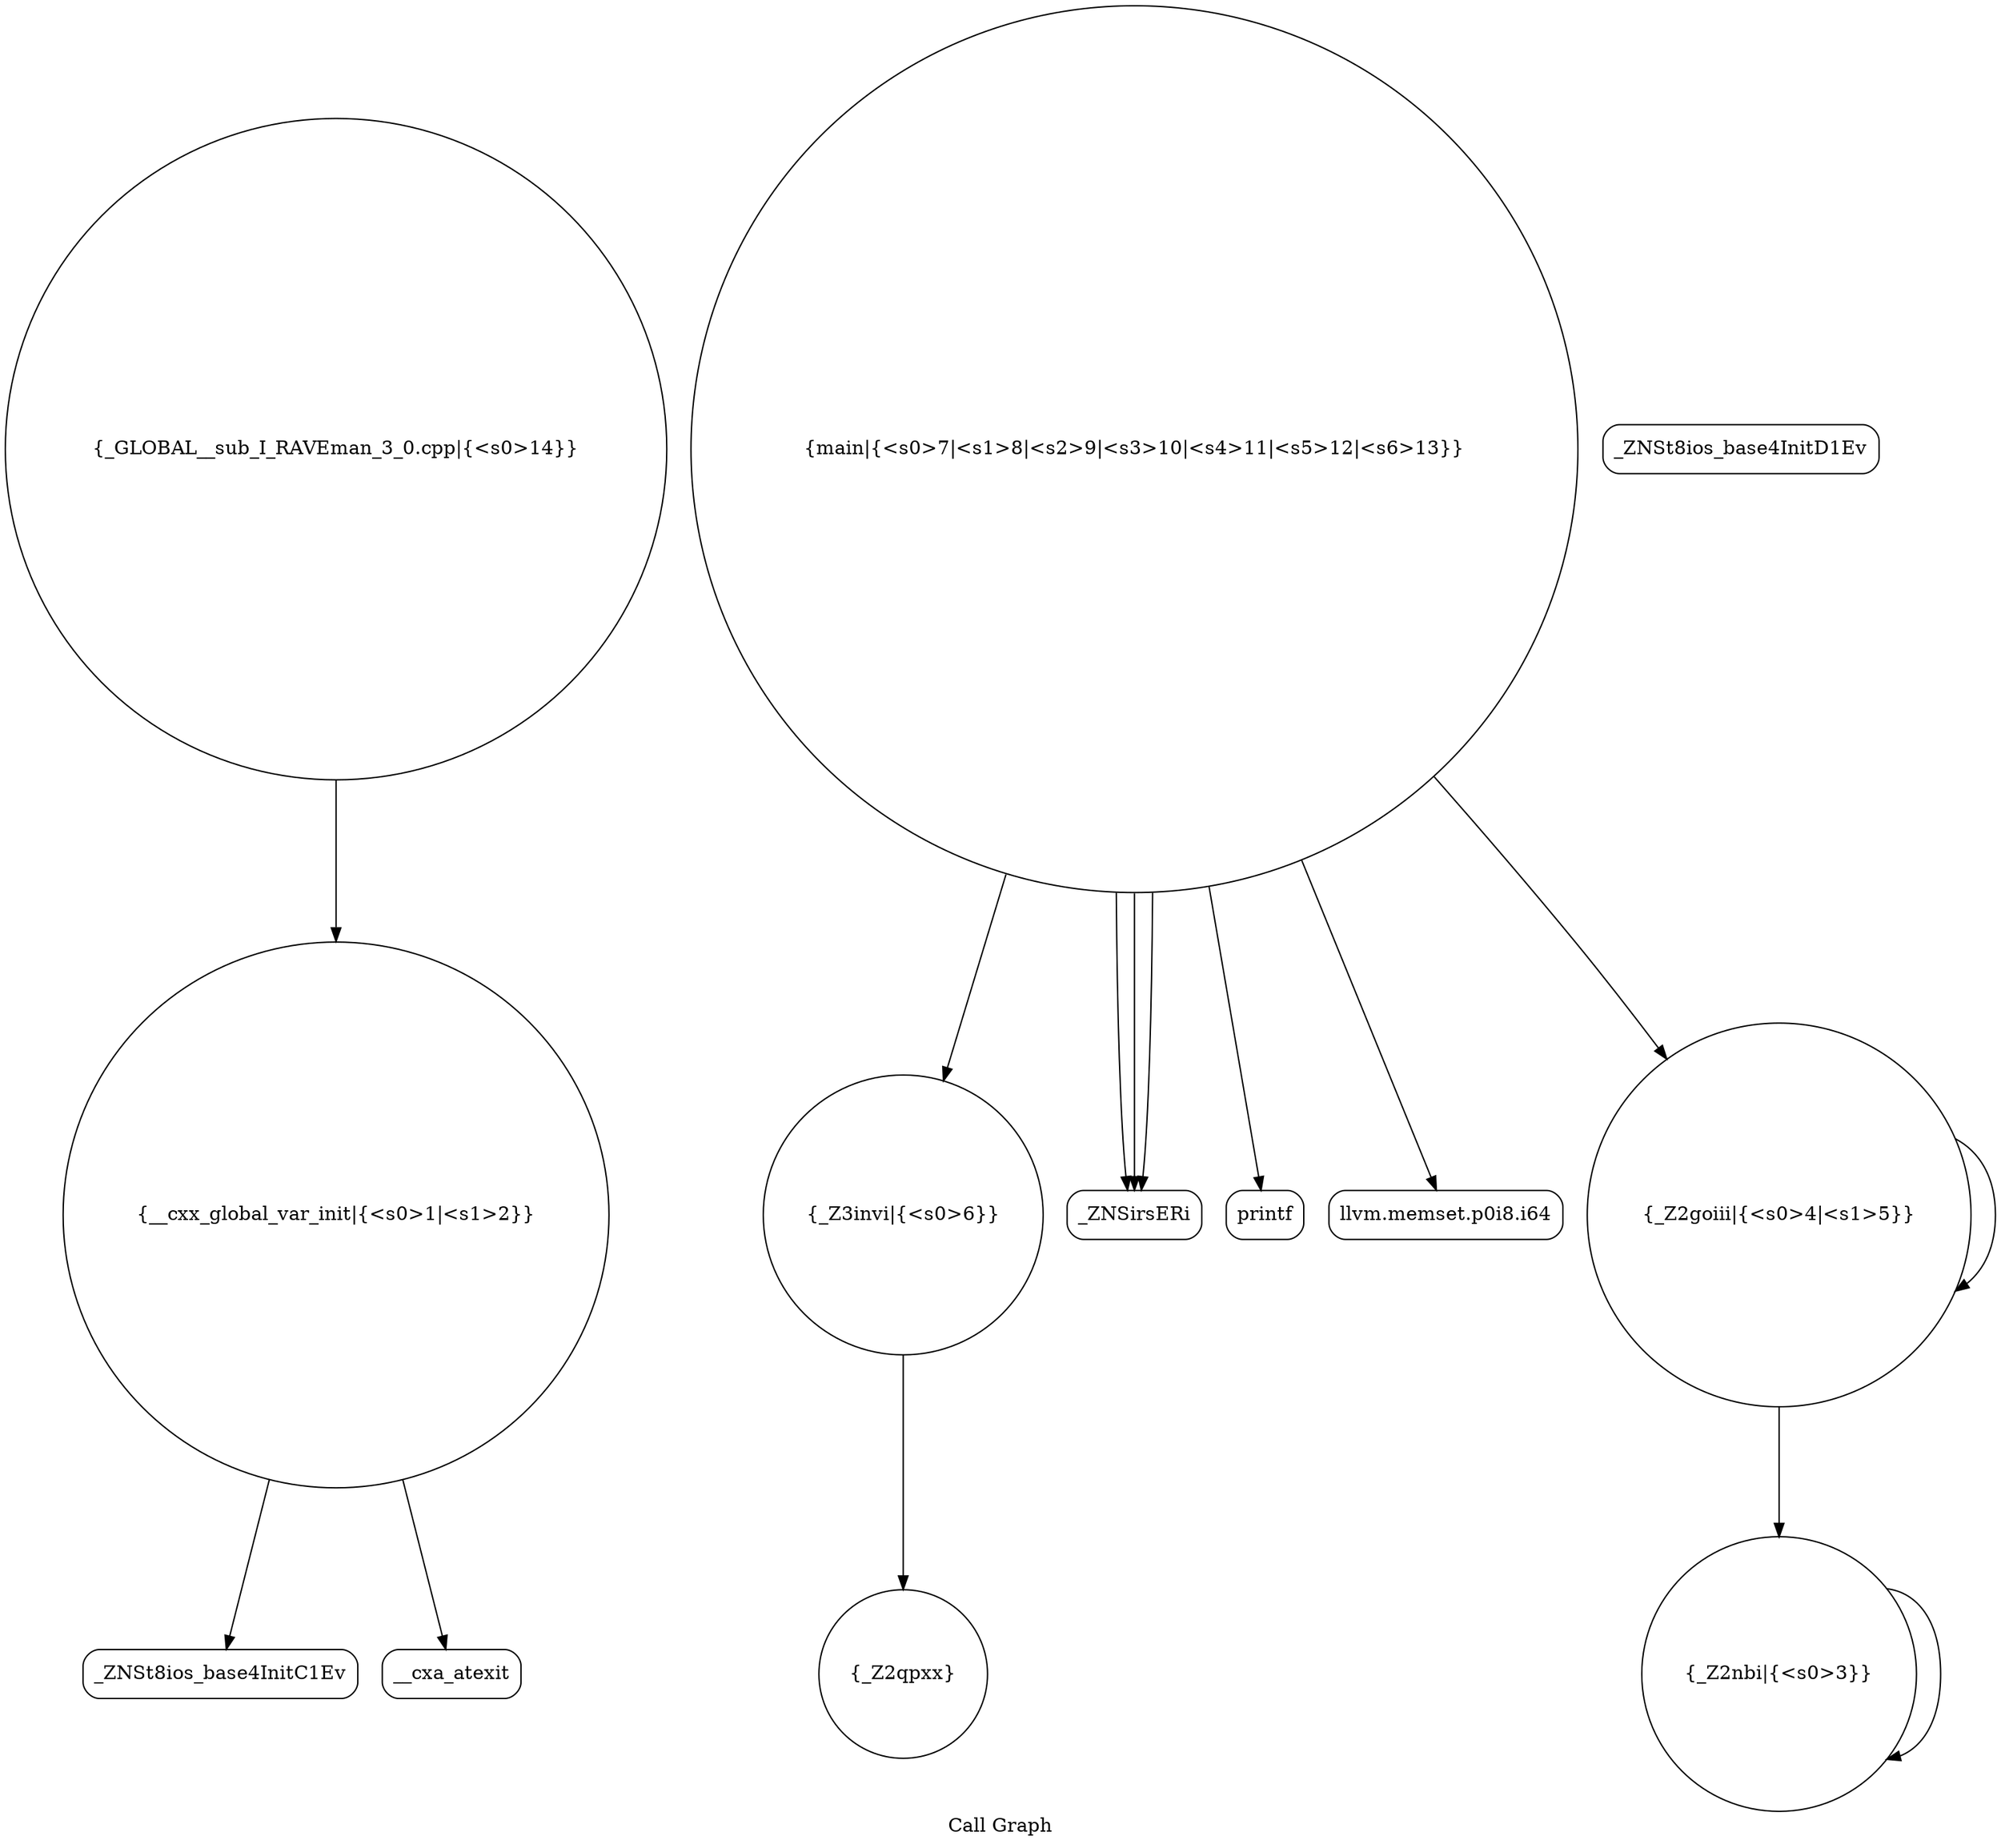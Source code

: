 digraph "Call Graph" {
	label="Call Graph";

	Node0x55c5850720d0 [shape=record,shape=circle,label="{__cxx_global_var_init|{<s0>1|<s1>2}}"];
	Node0x55c5850720d0:s0 -> Node0x55c585072560[color=black];
	Node0x55c5850720d0:s1 -> Node0x55c585072660[color=black];
	Node0x55c585072860 [shape=record,shape=circle,label="{_Z3invi|{<s0>6}}"];
	Node0x55c585072860:s0 -> Node0x55c5850727e0[color=black];
	Node0x55c5850725e0 [shape=record,shape=Mrecord,label="{_ZNSt8ios_base4InitD1Ev}"];
	Node0x55c585072960 [shape=record,shape=Mrecord,label="{_ZNSirsERi}"];
	Node0x55c5850726e0 [shape=record,shape=circle,label="{_Z2nbi|{<s0>3}}"];
	Node0x55c5850726e0:s0 -> Node0x55c5850726e0[color=black];
	Node0x55c585072a60 [shape=record,shape=Mrecord,label="{printf}"];
	Node0x55c5850727e0 [shape=record,shape=circle,label="{_Z2qpxx}"];
	Node0x55c585072560 [shape=record,shape=Mrecord,label="{_ZNSt8ios_base4InitC1Ev}"];
	Node0x55c5850728e0 [shape=record,shape=circle,label="{main|{<s0>7|<s1>8|<s2>9|<s3>10|<s4>11|<s5>12|<s6>13}}"];
	Node0x55c5850728e0:s0 -> Node0x55c585072960[color=black];
	Node0x55c5850728e0:s1 -> Node0x55c585072960[color=black];
	Node0x55c5850728e0:s2 -> Node0x55c585072960[color=black];
	Node0x55c5850728e0:s3 -> Node0x55c5850729e0[color=black];
	Node0x55c5850728e0:s4 -> Node0x55c585072760[color=black];
	Node0x55c5850728e0:s5 -> Node0x55c585072860[color=black];
	Node0x55c5850728e0:s6 -> Node0x55c585072a60[color=black];
	Node0x55c585072660 [shape=record,shape=Mrecord,label="{__cxa_atexit}"];
	Node0x55c5850729e0 [shape=record,shape=Mrecord,label="{llvm.memset.p0i8.i64}"];
	Node0x55c585072760 [shape=record,shape=circle,label="{_Z2goiii|{<s0>4|<s1>5}}"];
	Node0x55c585072760:s0 -> Node0x55c5850726e0[color=black];
	Node0x55c585072760:s1 -> Node0x55c585072760[color=black];
	Node0x55c585072ae0 [shape=record,shape=circle,label="{_GLOBAL__sub_I_RAVEman_3_0.cpp|{<s0>14}}"];
	Node0x55c585072ae0:s0 -> Node0x55c5850720d0[color=black];
}
